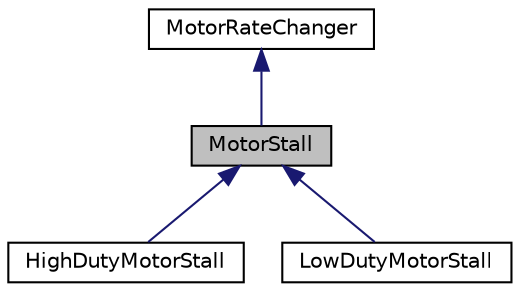 digraph "MotorStall"
{
 // INTERACTIVE_SVG=YES
  edge [fontname="Helvetica",fontsize="10",labelfontname="Helvetica",labelfontsize="10"];
  node [fontname="Helvetica",fontsize="10",shape=record];
  Node0 [label="MotorStall",height=0.2,width=0.4,color="black", fillcolor="grey75", style="filled", fontcolor="black"];
  Node1 -> Node0 [dir="back",color="midnightblue",fontsize="10",style="solid",fontname="Helvetica"];
  Node1 [label="MotorRateChanger",height=0.2,width=0.4,color="black", fillcolor="white", style="filled",URL="$classMotorRateChanger.html",tooltip="Used to change MotorGhost reaction rates based on forces in the network. "];
  Node0 -> Node2 [dir="back",color="midnightblue",fontsize="10",style="solid",fontname="Helvetica"];
  Node2 [label="HighDutyMotorStall",height=0.2,width=0.4,color="black", fillcolor="white", style="filled",URL="$classHighDutyMotorStall.html",tooltip="A high duty stall force implementation of the MotorRateChanger. "];
  Node0 -> Node3 [dir="back",color="midnightblue",fontsize="10",style="solid",fontname="Helvetica"];
  Node3 [label="LowDutyMotorStall",height=0.2,width=0.4,color="black", fillcolor="white", style="filled",URL="$classLowDutyMotorStall.html",tooltip="A low duty stall force implementation of the MotorRateChanger. "];
}
